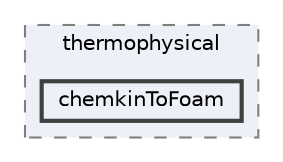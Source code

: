digraph "applications/utilities/thermophysical/chemkinToFoam"
{
 // LATEX_PDF_SIZE
  bgcolor="transparent";
  edge [fontname=Helvetica,fontsize=10,labelfontname=Helvetica,labelfontsize=10];
  node [fontname=Helvetica,fontsize=10,shape=box,height=0.2,width=0.4];
  compound=true
  subgraph clusterdir_ad006ac2d4adf68d191bc9af38a824ca {
    graph [ bgcolor="#edf0f7", pencolor="grey50", label="thermophysical", fontname=Helvetica,fontsize=10 style="filled,dashed", URL="dir_ad006ac2d4adf68d191bc9af38a824ca.html",tooltip=""]
  dir_0ad7c9a720bf0d963f3aee398084f3b5 [label="chemkinToFoam", fillcolor="#edf0f7", color="grey25", style="filled,bold", URL="dir_0ad7c9a720bf0d963f3aee398084f3b5.html",tooltip=""];
  }
}

